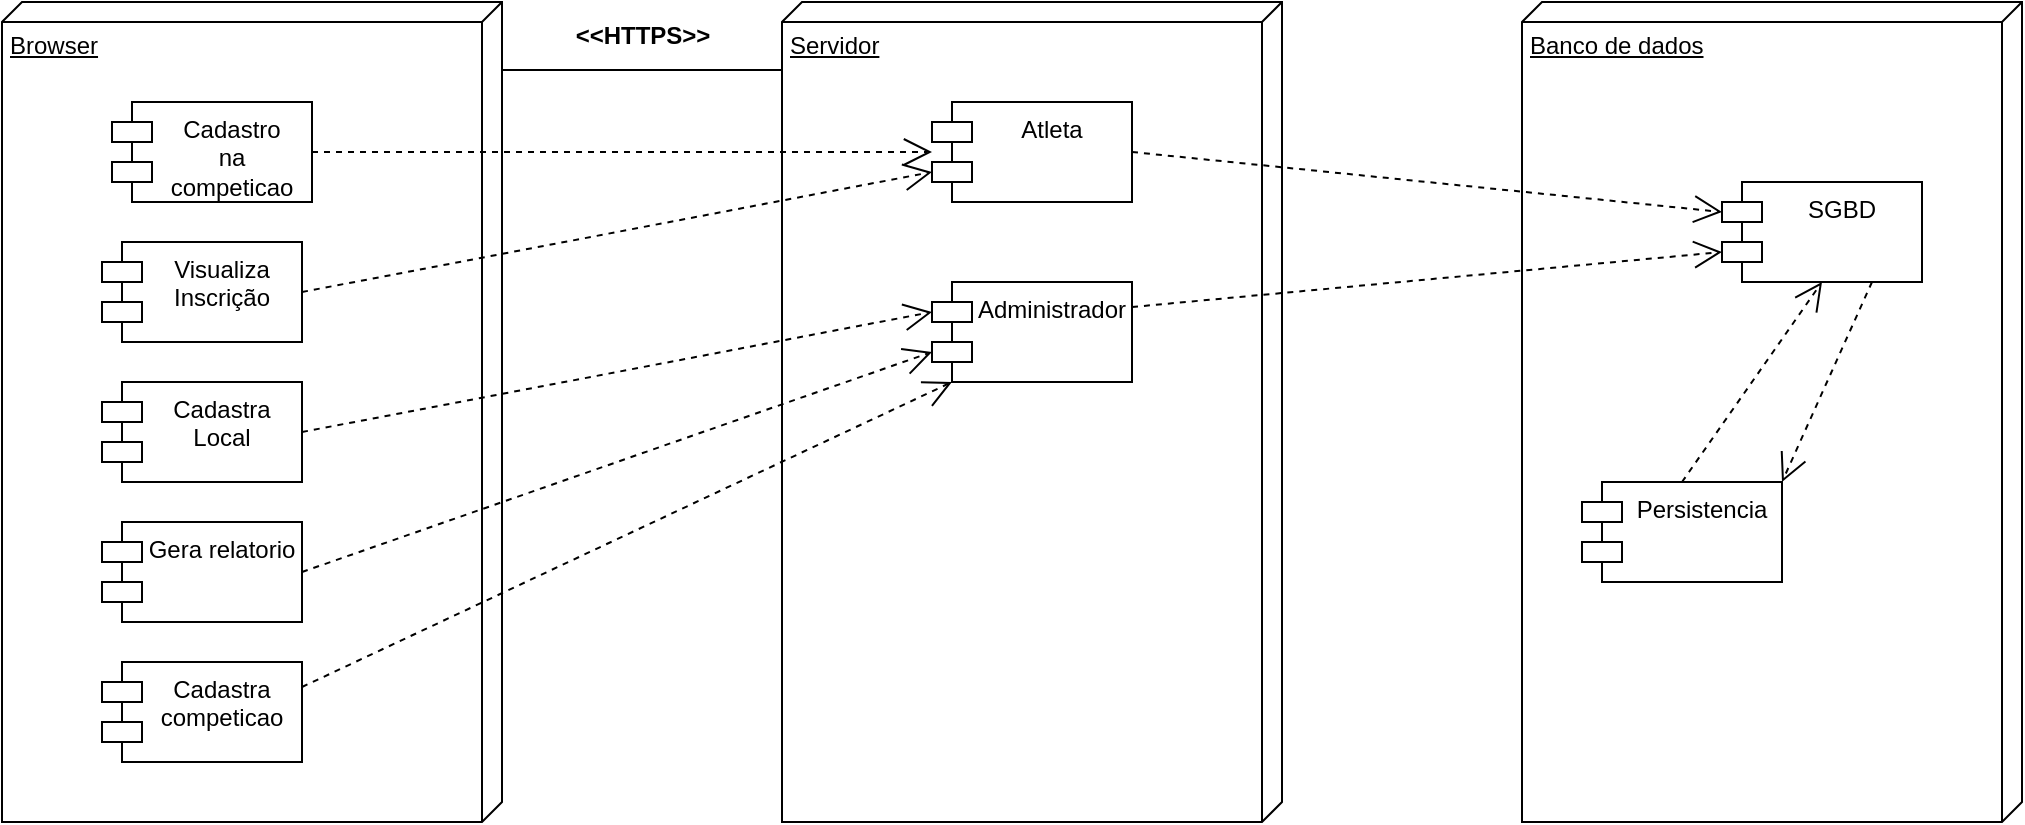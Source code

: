 <mxfile version="24.7.14">
  <diagram name="Página-1" id="cJT64IZ6DPPD1WsO8Lgg">
    <mxGraphModel grid="1" page="1" gridSize="10" guides="1" tooltips="1" connect="1" arrows="1" fold="1" pageScale="1" pageWidth="827" pageHeight="1169" math="0" shadow="0">
      <root>
        <mxCell id="0" />
        <mxCell id="1" parent="0" />
        <mxCell id="fAQe6UxSut2mTUSgpgVf-1" value="Browser" style="verticalAlign=top;align=left;spacingTop=8;spacingLeft=2;spacingRight=12;shape=cube;size=10;direction=south;fontStyle=4;html=1;whiteSpace=wrap;" vertex="1" parent="1">
          <mxGeometry x="50" y="730" width="250" height="410" as="geometry" />
        </mxCell>
        <mxCell id="fAQe6UxSut2mTUSgpgVf-2" value="Cadastro&lt;div&gt;na competicao&lt;/div&gt;" style="shape=module;align=left;spacingLeft=20;align=center;verticalAlign=top;whiteSpace=wrap;html=1;" vertex="1" parent="1">
          <mxGeometry x="105" y="780" width="100" height="50" as="geometry" />
        </mxCell>
        <mxCell id="fAQe6UxSut2mTUSgpgVf-4" value="Cadastra Local" style="shape=module;align=left;spacingLeft=20;align=center;verticalAlign=top;whiteSpace=wrap;html=1;" vertex="1" parent="1">
          <mxGeometry x="100" y="920" width="100" height="50" as="geometry" />
        </mxCell>
        <mxCell id="fAQe6UxSut2mTUSgpgVf-5" value="Cadastra competicao" style="shape=module;align=left;spacingLeft=20;align=center;verticalAlign=top;whiteSpace=wrap;html=1;" vertex="1" parent="1">
          <mxGeometry x="100" y="1060" width="100" height="50" as="geometry" />
        </mxCell>
        <mxCell id="fAQe6UxSut2mTUSgpgVf-6" value="Gera relatorio" style="shape=module;align=left;spacingLeft=20;align=center;verticalAlign=top;whiteSpace=wrap;html=1;" vertex="1" parent="1">
          <mxGeometry x="100" y="990" width="100" height="50" as="geometry" />
        </mxCell>
        <mxCell id="fAQe6UxSut2mTUSgpgVf-7" value="Servidor" style="verticalAlign=top;align=left;spacingTop=8;spacingLeft=2;spacingRight=12;shape=cube;size=10;direction=south;fontStyle=4;html=1;whiteSpace=wrap;" vertex="1" parent="1">
          <mxGeometry x="440" y="730" width="250" height="410" as="geometry" />
        </mxCell>
        <mxCell id="fAQe6UxSut2mTUSgpgVf-8" value="" style="line;strokeWidth=1;fillColor=none;align=left;verticalAlign=middle;spacingTop=-1;spacingLeft=3;spacingRight=3;rotatable=0;labelPosition=right;points=[];portConstraint=eastwest;strokeColor=inherit;" vertex="1" parent="1">
          <mxGeometry x="300" y="760" width="140" height="8" as="geometry" />
        </mxCell>
        <mxCell id="fAQe6UxSut2mTUSgpgVf-10" value="&lt;div&gt;&amp;lt;&amp;lt;HTTPS&amp;gt;&amp;gt;&lt;/div&gt;" style="text;align=center;fontStyle=1;verticalAlign=middle;spacingLeft=3;spacingRight=3;strokeColor=none;rotatable=0;points=[[0,0.5],[1,0.5]];portConstraint=eastwest;html=1;" vertex="1" parent="1">
          <mxGeometry x="330" y="734" width="80" height="26" as="geometry" />
        </mxCell>
        <mxCell id="fAQe6UxSut2mTUSgpgVf-11" value="Atleta" style="shape=module;align=left;spacingLeft=20;align=center;verticalAlign=top;whiteSpace=wrap;html=1;" vertex="1" parent="1">
          <mxGeometry x="515" y="780" width="100" height="50" as="geometry" />
        </mxCell>
        <mxCell id="fAQe6UxSut2mTUSgpgVf-13" value="" style="endArrow=open;endSize=12;dashed=1;html=1;rounded=0;exitX=1;exitY=0.5;exitDx=0;exitDy=0;entryX=0;entryY=0;entryDx=0;entryDy=35;entryPerimeter=0;" edge="1" parent="1" source="fAQe6UxSut2mTUSgpgVf-3" target="fAQe6UxSut2mTUSgpgVf-11">
          <mxGeometry width="160" relative="1" as="geometry">
            <mxPoint x="600" y="860" as="sourcePoint" />
            <mxPoint x="760" y="860" as="targetPoint" />
          </mxGeometry>
        </mxCell>
        <mxCell id="fAQe6UxSut2mTUSgpgVf-16" value="Administrador" style="shape=module;align=left;spacingLeft=20;align=center;verticalAlign=top;whiteSpace=wrap;html=1;" vertex="1" parent="1">
          <mxGeometry x="515" y="870" width="100" height="50" as="geometry" />
        </mxCell>
        <mxCell id="fAQe6UxSut2mTUSgpgVf-17" value="" style="endArrow=open;endSize=12;dashed=1;html=1;rounded=0;exitX=1;exitY=0.5;exitDx=0;exitDy=0;entryX=0;entryY=0;entryDx=0;entryDy=35;entryPerimeter=0;" edge="1" parent="1" source="fAQe6UxSut2mTUSgpgVf-6" target="fAQe6UxSut2mTUSgpgVf-16">
          <mxGeometry width="160" relative="1" as="geometry">
            <mxPoint x="215" y="1013" as="sourcePoint" />
            <mxPoint x="525" y="825" as="targetPoint" />
          </mxGeometry>
        </mxCell>
        <mxCell id="fAQe6UxSut2mTUSgpgVf-18" value="" style="endArrow=open;endSize=12;dashed=1;html=1;rounded=0;exitX=1;exitY=0.5;exitDx=0;exitDy=0;entryX=0;entryY=0;entryDx=0;entryDy=15;entryPerimeter=0;" edge="1" parent="1" source="fAQe6UxSut2mTUSgpgVf-4" target="fAQe6UxSut2mTUSgpgVf-16">
          <mxGeometry width="160" relative="1" as="geometry">
            <mxPoint x="225" y="1023" as="sourcePoint" />
            <mxPoint x="535" y="835" as="targetPoint" />
          </mxGeometry>
        </mxCell>
        <mxCell id="fAQe6UxSut2mTUSgpgVf-19" value="" style="endArrow=open;endSize=12;dashed=1;html=1;rounded=0;exitX=1;exitY=0.5;exitDx=0;exitDy=0;" edge="1" parent="1" source="fAQe6UxSut2mTUSgpgVf-2" target="fAQe6UxSut2mTUSgpgVf-11">
          <mxGeometry width="160" relative="1" as="geometry">
            <mxPoint x="235" y="1033" as="sourcePoint" />
            <mxPoint x="545" y="845" as="targetPoint" />
          </mxGeometry>
        </mxCell>
        <mxCell id="fAQe6UxSut2mTUSgpgVf-20" value="" style="endArrow=open;endSize=12;dashed=1;html=1;rounded=0;exitX=1;exitY=0.25;exitDx=0;exitDy=0;entryX=0;entryY=1;entryDx=10;entryDy=0;entryPerimeter=0;" edge="1" parent="1" source="fAQe6UxSut2mTUSgpgVf-5" target="fAQe6UxSut2mTUSgpgVf-16">
          <mxGeometry width="160" relative="1" as="geometry">
            <mxPoint x="205" y="1003" as="sourcePoint" />
            <mxPoint x="515" y="815" as="targetPoint" />
          </mxGeometry>
        </mxCell>
        <mxCell id="fAQe6UxSut2mTUSgpgVf-3" value="Visualiza&lt;div&gt;Inscrição&lt;/div&gt;" style="shape=module;align=left;spacingLeft=20;align=center;verticalAlign=top;whiteSpace=wrap;html=1;" vertex="1" parent="1">
          <mxGeometry x="100" y="850" width="100" height="50" as="geometry" />
        </mxCell>
        <mxCell id="fAQe6UxSut2mTUSgpgVf-21" value="Banco de dados" style="verticalAlign=top;align=left;spacingTop=8;spacingLeft=2;spacingRight=12;shape=cube;size=10;direction=south;fontStyle=4;html=1;whiteSpace=wrap;" vertex="1" parent="1">
          <mxGeometry x="810" y="730" width="250" height="410" as="geometry" />
        </mxCell>
        <mxCell id="fAQe6UxSut2mTUSgpgVf-22" value="Persistencia" style="shape=module;align=left;spacingLeft=20;align=center;verticalAlign=top;whiteSpace=wrap;html=1;" vertex="1" parent="1">
          <mxGeometry x="840" y="970" width="100" height="50" as="geometry" />
        </mxCell>
        <mxCell id="fAQe6UxSut2mTUSgpgVf-23" value="SGBD" style="shape=module;align=left;spacingLeft=20;align=center;verticalAlign=top;whiteSpace=wrap;html=1;" vertex="1" parent="1">
          <mxGeometry x="910" y="820" width="100" height="50" as="geometry" />
        </mxCell>
        <mxCell id="fAQe6UxSut2mTUSgpgVf-25" value="" style="endArrow=open;endSize=12;dashed=1;html=1;rounded=0;exitX=1;exitY=0.25;exitDx=0;exitDy=0;entryX=0;entryY=0;entryDx=0;entryDy=35;entryPerimeter=0;" edge="1" parent="1" source="fAQe6UxSut2mTUSgpgVf-16" target="fAQe6UxSut2mTUSgpgVf-23">
          <mxGeometry width="160" relative="1" as="geometry">
            <mxPoint x="625" y="905" as="sourcePoint" />
            <mxPoint x="850" y="1015" as="targetPoint" />
          </mxGeometry>
        </mxCell>
        <mxCell id="fAQe6UxSut2mTUSgpgVf-26" value="" style="endArrow=open;endSize=12;dashed=1;html=1;rounded=0;exitX=1;exitY=0.5;exitDx=0;exitDy=0;entryX=0;entryY=0;entryDx=0;entryDy=15;entryPerimeter=0;" edge="1" parent="1" source="fAQe6UxSut2mTUSgpgVf-11" target="fAQe6UxSut2mTUSgpgVf-23">
          <mxGeometry width="160" relative="1" as="geometry">
            <mxPoint x="635" y="915" as="sourcePoint" />
            <mxPoint x="860" y="1025" as="targetPoint" />
          </mxGeometry>
        </mxCell>
        <mxCell id="fAQe6UxSut2mTUSgpgVf-27" value="" style="endArrow=open;endSize=12;dashed=1;html=1;rounded=0;exitX=0.75;exitY=1;exitDx=0;exitDy=0;entryX=1;entryY=0;entryDx=0;entryDy=0;" edge="1" parent="1" source="fAQe6UxSut2mTUSgpgVf-23" target="fAQe6UxSut2mTUSgpgVf-22">
          <mxGeometry width="160" relative="1" as="geometry">
            <mxPoint x="645" y="925" as="sourcePoint" />
            <mxPoint x="870" y="1035" as="targetPoint" />
          </mxGeometry>
        </mxCell>
        <mxCell id="fAQe6UxSut2mTUSgpgVf-28" value="" style="endArrow=open;endSize=12;dashed=1;html=1;rounded=0;exitX=0.5;exitY=0;exitDx=0;exitDy=0;entryX=0.5;entryY=1;entryDx=0;entryDy=0;" edge="1" parent="1" source="fAQe6UxSut2mTUSgpgVf-22" target="fAQe6UxSut2mTUSgpgVf-23">
          <mxGeometry width="160" relative="1" as="geometry">
            <mxPoint x="655" y="935" as="sourcePoint" />
            <mxPoint x="880" y="1045" as="targetPoint" />
          </mxGeometry>
        </mxCell>
      </root>
    </mxGraphModel>
  </diagram>
</mxfile>
